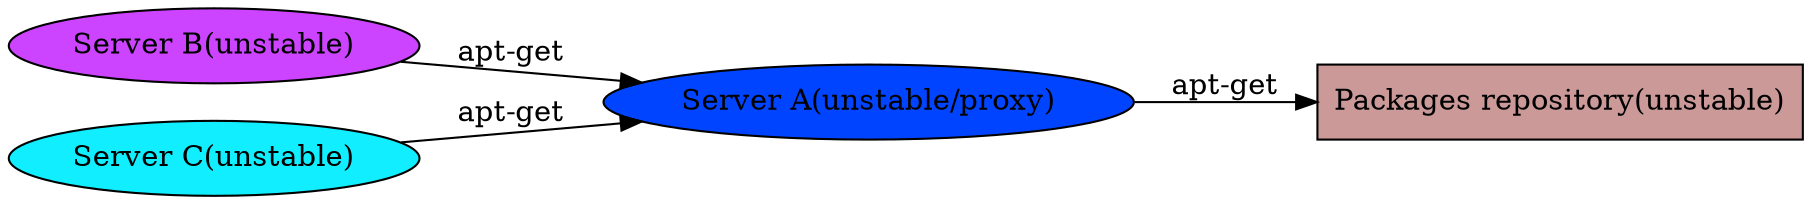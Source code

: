 digraph G {
graph [rankdir = LR];
node [shape = "ellipse"];
"Packages repository(unstable)" [shape = "box" ,style = filled,fillcolor = "#CC9999"];
"Server A(unstable/proxy)" [shape = "ellipse", style = filled, fillcolor="#0044ff"];
"Server B(unstable)" [shape = "ellipse", style = filled, fillcolor="#CC44ff"];
"Server C(unstable)" [shape = "ellipse", style = filled, fillcolor="#11eeff"];
"Server A(unstable/proxy)" -> "Packages repository(unstable)" [label = "apt-get"];
"Server B(unstable)" -> "Server A(unstable/proxy)" [label = "apt-get"];
"Server C(unstable)" -> "Server A(unstable/proxy)" [label = "apt-get"];
}
